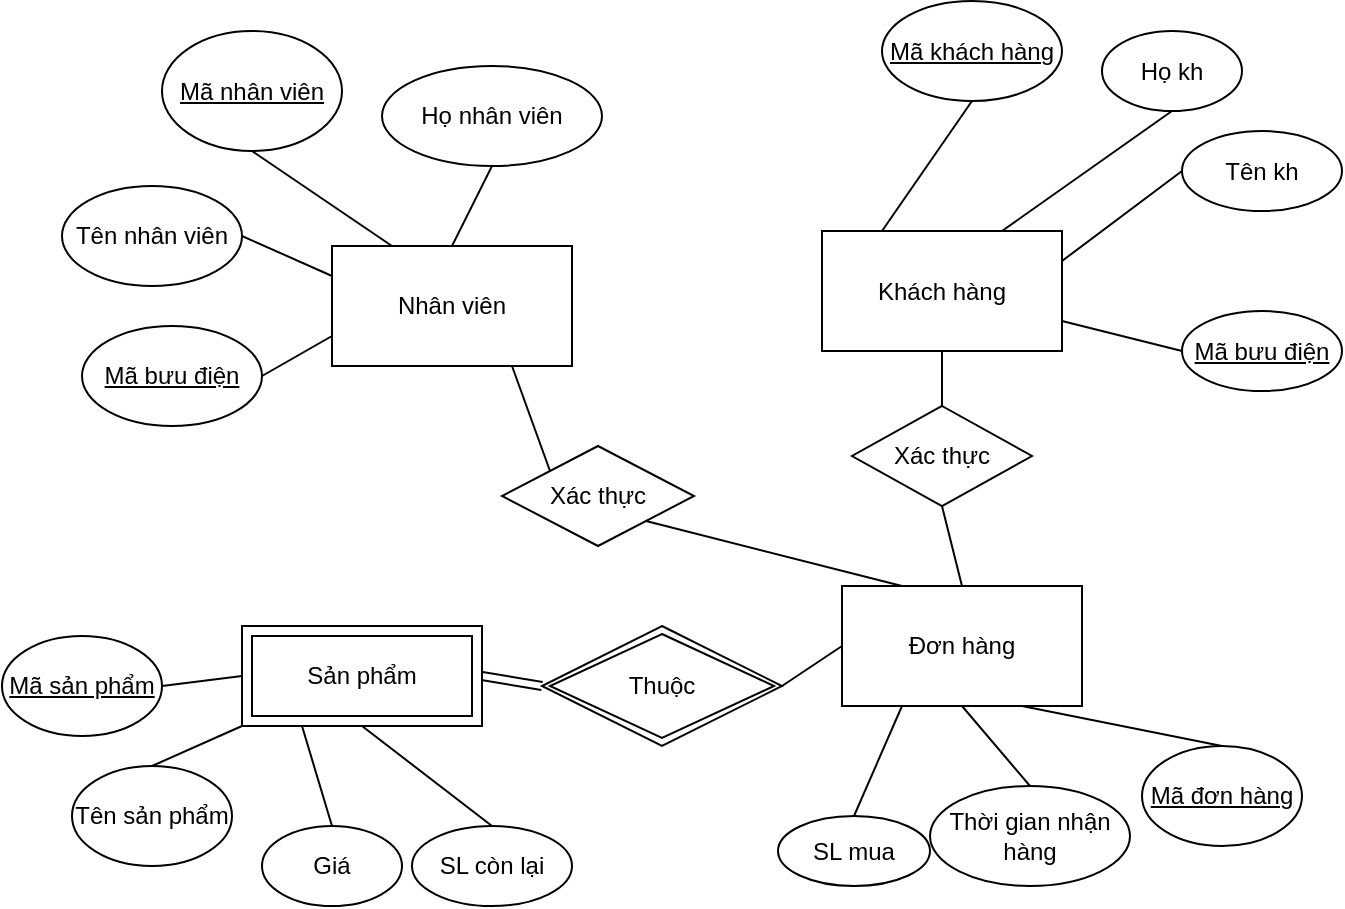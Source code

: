 <mxfile version="24.0.7" type="device">
  <diagram name="Trang-1" id="1ZNAdaQyqiJHpsvigI3-">
    <mxGraphModel dx="2022" dy="1613" grid="1" gridSize="10" guides="1" tooltips="1" connect="1" arrows="1" fold="1" page="1" pageScale="1" pageWidth="827" pageHeight="1169" math="0" shadow="0">
      <root>
        <mxCell id="0" />
        <mxCell id="1" parent="0" />
        <mxCell id="hjZI1vOrOJuIzHGpSWTf-2" value="Nhân viên" style="rounded=0;whiteSpace=wrap;html=1;" parent="1" vertex="1">
          <mxGeometry x="115" y="120" width="120" height="60" as="geometry" />
        </mxCell>
        <mxCell id="hjZI1vOrOJuIzHGpSWTf-3" value="&lt;u&gt;Mã nhân viên&lt;/u&gt;" style="ellipse;whiteSpace=wrap;html=1;" parent="1" vertex="1">
          <mxGeometry x="30" y="12.5" width="90" height="60" as="geometry" />
        </mxCell>
        <mxCell id="hjZI1vOrOJuIzHGpSWTf-5" value="Họ nhân viên" style="ellipse;whiteSpace=wrap;html=1;" parent="1" vertex="1">
          <mxGeometry x="140" y="30" width="110" height="50" as="geometry" />
        </mxCell>
        <mxCell id="hjZI1vOrOJuIzHGpSWTf-6" value="Tên nhân viên" style="ellipse;whiteSpace=wrap;html=1;" parent="1" vertex="1">
          <mxGeometry x="-20" y="90" width="90" height="50" as="geometry" />
        </mxCell>
        <mxCell id="hjZI1vOrOJuIzHGpSWTf-7" value="&lt;u&gt;Mã bưu điện&lt;/u&gt;" style="ellipse;whiteSpace=wrap;html=1;" parent="1" vertex="1">
          <mxGeometry x="-10" y="160" width="90" height="50" as="geometry" />
        </mxCell>
        <mxCell id="hjZI1vOrOJuIzHGpSWTf-8" value="" style="endArrow=none;html=1;rounded=0;entryX=0.5;entryY=1;entryDx=0;entryDy=0;exitX=0.5;exitY=0;exitDx=0;exitDy=0;" parent="1" source="hjZI1vOrOJuIzHGpSWTf-2" target="hjZI1vOrOJuIzHGpSWTf-5" edge="1">
          <mxGeometry width="50" height="50" relative="1" as="geometry">
            <mxPoint x="260" y="180" as="sourcePoint" />
            <mxPoint x="310" y="130" as="targetPoint" />
          </mxGeometry>
        </mxCell>
        <mxCell id="hjZI1vOrOJuIzHGpSWTf-9" value="" style="endArrow=none;html=1;rounded=0;entryX=0.5;entryY=1;entryDx=0;entryDy=0;exitX=0.25;exitY=0;exitDx=0;exitDy=0;" parent="1" source="hjZI1vOrOJuIzHGpSWTf-2" target="hjZI1vOrOJuIzHGpSWTf-3" edge="1">
          <mxGeometry width="50" height="50" relative="1" as="geometry">
            <mxPoint x="260" y="180" as="sourcePoint" />
            <mxPoint x="310" y="130" as="targetPoint" />
          </mxGeometry>
        </mxCell>
        <mxCell id="hjZI1vOrOJuIzHGpSWTf-10" value="" style="endArrow=none;html=1;rounded=0;entryX=1;entryY=0.5;entryDx=0;entryDy=0;exitX=0;exitY=0.25;exitDx=0;exitDy=0;" parent="1" source="hjZI1vOrOJuIzHGpSWTf-2" target="hjZI1vOrOJuIzHGpSWTf-6" edge="1">
          <mxGeometry width="50" height="50" relative="1" as="geometry">
            <mxPoint x="260" y="180" as="sourcePoint" />
            <mxPoint x="310" y="130" as="targetPoint" />
          </mxGeometry>
        </mxCell>
        <mxCell id="hjZI1vOrOJuIzHGpSWTf-11" value="" style="endArrow=none;html=1;rounded=0;exitX=1;exitY=0.5;exitDx=0;exitDy=0;entryX=0;entryY=0.75;entryDx=0;entryDy=0;" parent="1" source="hjZI1vOrOJuIzHGpSWTf-7" target="hjZI1vOrOJuIzHGpSWTf-2" edge="1">
          <mxGeometry width="50" height="50" relative="1" as="geometry">
            <mxPoint x="260" y="180" as="sourcePoint" />
            <mxPoint x="310" y="130" as="targetPoint" />
          </mxGeometry>
        </mxCell>
        <mxCell id="hjZI1vOrOJuIzHGpSWTf-13" value="Khách hàng" style="rounded=0;whiteSpace=wrap;html=1;" parent="1" vertex="1">
          <mxGeometry x="360" y="112.5" width="120" height="60" as="geometry" />
        </mxCell>
        <mxCell id="hjZI1vOrOJuIzHGpSWTf-14" value="&lt;u&gt;Mã khách hàng&lt;/u&gt;" style="ellipse;whiteSpace=wrap;html=1;" parent="1" vertex="1">
          <mxGeometry x="390" y="-2.5" width="90" height="50" as="geometry" />
        </mxCell>
        <mxCell id="hjZI1vOrOJuIzHGpSWTf-15" value="Họ kh" style="ellipse;whiteSpace=wrap;html=1;" parent="1" vertex="1">
          <mxGeometry x="500" y="12.5" width="70" height="40" as="geometry" />
        </mxCell>
        <mxCell id="hjZI1vOrOJuIzHGpSWTf-16" value="Tên kh" style="ellipse;whiteSpace=wrap;html=1;" parent="1" vertex="1">
          <mxGeometry x="540" y="62.5" width="80" height="40" as="geometry" />
        </mxCell>
        <mxCell id="hjZI1vOrOJuIzHGpSWTf-17" value="&lt;u&gt;Mã bưu điện&lt;/u&gt;" style="ellipse;whiteSpace=wrap;html=1;" parent="1" vertex="1">
          <mxGeometry x="540" y="152.5" width="80" height="40" as="geometry" />
        </mxCell>
        <mxCell id="hjZI1vOrOJuIzHGpSWTf-18" value="" style="endArrow=none;html=1;rounded=0;entryX=0.5;entryY=1;entryDx=0;entryDy=0;exitX=0.25;exitY=0;exitDx=0;exitDy=0;" parent="1" source="hjZI1vOrOJuIzHGpSWTf-13" target="hjZI1vOrOJuIzHGpSWTf-14" edge="1">
          <mxGeometry width="50" height="50" relative="1" as="geometry">
            <mxPoint x="370" y="182.5" as="sourcePoint" />
            <mxPoint x="420" y="132.5" as="targetPoint" />
          </mxGeometry>
        </mxCell>
        <mxCell id="hjZI1vOrOJuIzHGpSWTf-19" value="" style="endArrow=none;html=1;rounded=0;entryX=0.5;entryY=1;entryDx=0;entryDy=0;exitX=0.75;exitY=0;exitDx=0;exitDy=0;" parent="1" source="hjZI1vOrOJuIzHGpSWTf-13" target="hjZI1vOrOJuIzHGpSWTf-15" edge="1">
          <mxGeometry width="50" height="50" relative="1" as="geometry">
            <mxPoint x="370" y="182.5" as="sourcePoint" />
            <mxPoint x="420" y="132.5" as="targetPoint" />
          </mxGeometry>
        </mxCell>
        <mxCell id="hjZI1vOrOJuIzHGpSWTf-20" value="" style="endArrow=none;html=1;rounded=0;entryX=0;entryY=0.5;entryDx=0;entryDy=0;exitX=1;exitY=0.25;exitDx=0;exitDy=0;" parent="1" source="hjZI1vOrOJuIzHGpSWTf-13" target="hjZI1vOrOJuIzHGpSWTf-16" edge="1">
          <mxGeometry width="50" height="50" relative="1" as="geometry">
            <mxPoint x="370" y="182.5" as="sourcePoint" />
            <mxPoint x="420" y="132.5" as="targetPoint" />
          </mxGeometry>
        </mxCell>
        <mxCell id="hjZI1vOrOJuIzHGpSWTf-21" value="" style="endArrow=none;html=1;rounded=0;entryX=0;entryY=0.5;entryDx=0;entryDy=0;exitX=1;exitY=0.75;exitDx=0;exitDy=0;" parent="1" source="hjZI1vOrOJuIzHGpSWTf-13" target="hjZI1vOrOJuIzHGpSWTf-17" edge="1">
          <mxGeometry width="50" height="50" relative="1" as="geometry">
            <mxPoint x="370" y="182.5" as="sourcePoint" />
            <mxPoint x="420" y="132.5" as="targetPoint" />
          </mxGeometry>
        </mxCell>
        <mxCell id="hjZI1vOrOJuIzHGpSWTf-23" value="&lt;u&gt;Mã sản phẩm&lt;/u&gt;" style="ellipse;whiteSpace=wrap;html=1;" parent="1" vertex="1">
          <mxGeometry x="-50" y="315" width="80" height="50" as="geometry" />
        </mxCell>
        <mxCell id="hjZI1vOrOJuIzHGpSWTf-24" value="Tên sản phẩm" style="ellipse;whiteSpace=wrap;html=1;" parent="1" vertex="1">
          <mxGeometry x="-15" y="380" width="80" height="50" as="geometry" />
        </mxCell>
        <mxCell id="hjZI1vOrOJuIzHGpSWTf-25" value="Giá" style="ellipse;whiteSpace=wrap;html=1;" parent="1" vertex="1">
          <mxGeometry x="80" y="410" width="70" height="40" as="geometry" />
        </mxCell>
        <mxCell id="hjZI1vOrOJuIzHGpSWTf-26" value="SL còn lại" style="ellipse;whiteSpace=wrap;html=1;" parent="1" vertex="1">
          <mxGeometry x="155" y="410" width="80" height="40" as="geometry" />
        </mxCell>
        <mxCell id="hjZI1vOrOJuIzHGpSWTf-27" value="" style="endArrow=none;html=1;rounded=0;exitX=1;exitY=0.5;exitDx=0;exitDy=0;entryX=0;entryY=0.5;entryDx=0;entryDy=0;" parent="1" source="hjZI1vOrOJuIzHGpSWTf-23" target="SLK3B0IBfcJ1VqEoQyuU-12" edge="1">
          <mxGeometry width="50" height="50" relative="1" as="geometry">
            <mxPoint x="50" y="380" as="sourcePoint" />
            <mxPoint x="140" y="360" as="targetPoint" />
          </mxGeometry>
        </mxCell>
        <mxCell id="hjZI1vOrOJuIzHGpSWTf-28" value="" style="endArrow=none;html=1;rounded=0;exitX=0.5;exitY=0;exitDx=0;exitDy=0;entryX=0;entryY=1;entryDx=0;entryDy=0;" parent="1" source="hjZI1vOrOJuIzHGpSWTf-24" target="SLK3B0IBfcJ1VqEoQyuU-12" edge="1">
          <mxGeometry width="50" height="50" relative="1" as="geometry">
            <mxPoint x="50" y="380" as="sourcePoint" />
            <mxPoint x="170" y="390" as="targetPoint" />
          </mxGeometry>
        </mxCell>
        <mxCell id="hjZI1vOrOJuIzHGpSWTf-29" value="" style="endArrow=none;html=1;rounded=0;entryX=0.5;entryY=0;entryDx=0;entryDy=0;exitX=0.25;exitY=1;exitDx=0;exitDy=0;" parent="1" source="SLK3B0IBfcJ1VqEoQyuU-12" target="hjZI1vOrOJuIzHGpSWTf-25" edge="1">
          <mxGeometry width="50" height="50" relative="1" as="geometry">
            <mxPoint x="230" y="390" as="sourcePoint" />
            <mxPoint x="100" y="330" as="targetPoint" />
          </mxGeometry>
        </mxCell>
        <mxCell id="hjZI1vOrOJuIzHGpSWTf-30" value="" style="endArrow=none;html=1;rounded=0;entryX=0.5;entryY=0;entryDx=0;entryDy=0;exitX=0.5;exitY=1;exitDx=0;exitDy=0;" parent="1" source="SLK3B0IBfcJ1VqEoQyuU-12" target="hjZI1vOrOJuIzHGpSWTf-26" edge="1">
          <mxGeometry width="50" height="50" relative="1" as="geometry">
            <mxPoint x="260" y="390" as="sourcePoint" />
            <mxPoint x="194" y="430" as="targetPoint" />
          </mxGeometry>
        </mxCell>
        <mxCell id="hjZI1vOrOJuIzHGpSWTf-32" value="&lt;u&gt;Mã đơn hàng&lt;/u&gt;" style="ellipse;whiteSpace=wrap;html=1;" parent="1" vertex="1">
          <mxGeometry x="520" y="370" width="80" height="50" as="geometry" />
        </mxCell>
        <mxCell id="SLK3B0IBfcJ1VqEoQyuU-2" value="" style="endArrow=none;html=1;rounded=0;entryX=0.5;entryY=0;entryDx=0;entryDy=0;exitX=0.75;exitY=1;exitDx=0;exitDy=0;" parent="1" source="SLK3B0IBfcJ1VqEoQyuU-11" target="hjZI1vOrOJuIzHGpSWTf-32" edge="1">
          <mxGeometry width="50" height="50" relative="1" as="geometry">
            <mxPoint x="535" y="370" as="sourcePoint" />
            <mxPoint x="300" y="260" as="targetPoint" />
          </mxGeometry>
        </mxCell>
        <mxCell id="SLK3B0IBfcJ1VqEoQyuU-11" value="Đơn hàng" style="rounded=0;whiteSpace=wrap;html=1;" parent="1" vertex="1">
          <mxGeometry x="370" y="290" width="120" height="60" as="geometry" />
        </mxCell>
        <mxCell id="SLK3B0IBfcJ1VqEoQyuU-12" value="Sản phẩm" style="shape=ext;margin=3;double=1;whiteSpace=wrap;html=1;align=center;" parent="1" vertex="1">
          <mxGeometry x="70" y="310" width="120" height="50" as="geometry" />
        </mxCell>
        <mxCell id="SLK3B0IBfcJ1VqEoQyuU-13" value="Thuộc" style="shape=rhombus;double=1;perimeter=rhombusPerimeter;whiteSpace=wrap;html=1;align=center;" parent="1" vertex="1">
          <mxGeometry x="220" y="310" width="120" height="60" as="geometry" />
        </mxCell>
        <mxCell id="SLK3B0IBfcJ1VqEoQyuU-14" value="" style="shape=link;html=1;rounded=0;exitX=1;exitY=0.5;exitDx=0;exitDy=0;entryX=0;entryY=0.5;entryDx=0;entryDy=0;" parent="1" source="SLK3B0IBfcJ1VqEoQyuU-12" target="SLK3B0IBfcJ1VqEoQyuU-13" edge="1">
          <mxGeometry relative="1" as="geometry">
            <mxPoint x="200" y="280" as="sourcePoint" />
            <mxPoint x="360" y="280" as="targetPoint" />
          </mxGeometry>
        </mxCell>
        <mxCell id="SLK3B0IBfcJ1VqEoQyuU-17" value="" style="endArrow=none;html=1;rounded=0;entryX=0;entryY=0.5;entryDx=0;entryDy=0;exitX=1;exitY=0.5;exitDx=0;exitDy=0;" parent="1" source="SLK3B0IBfcJ1VqEoQyuU-13" target="SLK3B0IBfcJ1VqEoQyuU-11" edge="1">
          <mxGeometry width="50" height="50" relative="1" as="geometry">
            <mxPoint x="250" y="310" as="sourcePoint" />
            <mxPoint x="300" y="260" as="targetPoint" />
          </mxGeometry>
        </mxCell>
        <mxCell id="SLK3B0IBfcJ1VqEoQyuU-18" value="Xác thực" style="shape=rhombus;perimeter=rhombusPerimeter;whiteSpace=wrap;html=1;align=center;" parent="1" vertex="1">
          <mxGeometry x="200" y="220" width="96" height="50" as="geometry" />
        </mxCell>
        <mxCell id="SLK3B0IBfcJ1VqEoQyuU-19" value="" style="endArrow=none;html=1;rounded=0;exitX=0.75;exitY=1;exitDx=0;exitDy=0;entryX=0;entryY=0;entryDx=0;entryDy=0;" parent="1" source="hjZI1vOrOJuIzHGpSWTf-2" target="SLK3B0IBfcJ1VqEoQyuU-18" edge="1">
          <mxGeometry relative="1" as="geometry">
            <mxPoint x="220" y="230" as="sourcePoint" />
            <mxPoint x="380" y="230" as="targetPoint" />
          </mxGeometry>
        </mxCell>
        <mxCell id="SLK3B0IBfcJ1VqEoQyuU-20" value="" style="endArrow=none;html=1;rounded=0;entryX=0.25;entryY=0;entryDx=0;entryDy=0;exitX=1;exitY=1;exitDx=0;exitDy=0;" parent="1" source="SLK3B0IBfcJ1VqEoQyuU-18" target="SLK3B0IBfcJ1VqEoQyuU-11" edge="1">
          <mxGeometry relative="1" as="geometry">
            <mxPoint x="220" y="230" as="sourcePoint" />
            <mxPoint x="380" y="230" as="targetPoint" />
          </mxGeometry>
        </mxCell>
        <mxCell id="SLK3B0IBfcJ1VqEoQyuU-21" value="Xác thực" style="shape=rhombus;perimeter=rhombusPerimeter;whiteSpace=wrap;html=1;align=center;" parent="1" vertex="1">
          <mxGeometry x="375" y="200" width="90" height="50" as="geometry" />
        </mxCell>
        <mxCell id="SLK3B0IBfcJ1VqEoQyuU-22" value="" style="endArrow=none;html=1;rounded=0;entryX=0.5;entryY=1;entryDx=0;entryDy=0;exitX=0.5;exitY=0;exitDx=0;exitDy=0;" parent="1" source="SLK3B0IBfcJ1VqEoQyuU-21" target="hjZI1vOrOJuIzHGpSWTf-13" edge="1">
          <mxGeometry width="50" height="50" relative="1" as="geometry">
            <mxPoint x="330" y="310" as="sourcePoint" />
            <mxPoint x="380" y="260" as="targetPoint" />
          </mxGeometry>
        </mxCell>
        <mxCell id="SLK3B0IBfcJ1VqEoQyuU-23" value="" style="endArrow=none;html=1;rounded=0;entryX=0.5;entryY=1;entryDx=0;entryDy=0;exitX=0.5;exitY=0;exitDx=0;exitDy=0;" parent="1" source="SLK3B0IBfcJ1VqEoQyuU-11" target="SLK3B0IBfcJ1VqEoQyuU-21" edge="1">
          <mxGeometry width="50" height="50" relative="1" as="geometry">
            <mxPoint x="330" y="310" as="sourcePoint" />
            <mxPoint x="380" y="260" as="targetPoint" />
          </mxGeometry>
        </mxCell>
        <mxCell id="uMU0NVJH7h4fjkHsvMXy-1" value="Thời gian nhận hàng" style="ellipse;whiteSpace=wrap;html=1;align=center;" parent="1" vertex="1">
          <mxGeometry x="414" y="390" width="100" height="50" as="geometry" />
        </mxCell>
        <mxCell id="uMU0NVJH7h4fjkHsvMXy-2" value="" style="endArrow=none;html=1;rounded=0;entryX=0.5;entryY=1;entryDx=0;entryDy=0;exitX=0.5;exitY=0;exitDx=0;exitDy=0;" parent="1" source="uMU0NVJH7h4fjkHsvMXy-1" target="SLK3B0IBfcJ1VqEoQyuU-11" edge="1">
          <mxGeometry relative="1" as="geometry">
            <mxPoint x="280" y="390" as="sourcePoint" />
            <mxPoint x="440" y="400" as="targetPoint" />
          </mxGeometry>
        </mxCell>
        <mxCell id="uMU0NVJH7h4fjkHsvMXy-3" value="SL mua" style="ellipse;whiteSpace=wrap;html=1;align=center;" parent="1" vertex="1">
          <mxGeometry x="338" y="405" width="76" height="35" as="geometry" />
        </mxCell>
        <mxCell id="uMU0NVJH7h4fjkHsvMXy-7" value="" style="endArrow=none;html=1;rounded=0;exitX=0.5;exitY=0;exitDx=0;exitDy=0;entryX=0.25;entryY=1;entryDx=0;entryDy=0;" parent="1" source="uMU0NVJH7h4fjkHsvMXy-3" target="SLK3B0IBfcJ1VqEoQyuU-11" edge="1">
          <mxGeometry relative="1" as="geometry">
            <mxPoint x="270" y="340" as="sourcePoint" />
            <mxPoint x="430" y="340" as="targetPoint" />
          </mxGeometry>
        </mxCell>
      </root>
    </mxGraphModel>
  </diagram>
</mxfile>
